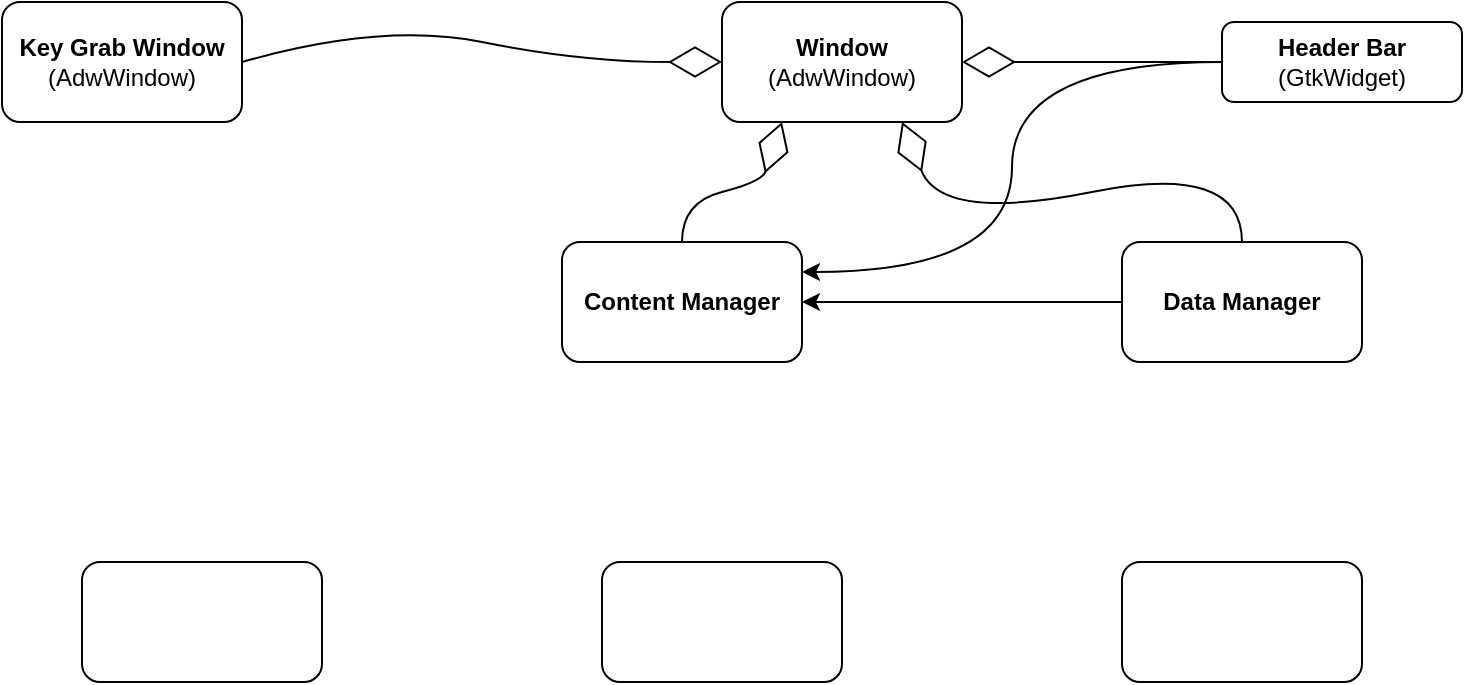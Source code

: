 <mxfile version="24.2.2" type="github">
  <diagram id="47968ZH2UGAHH1jrkv92" name="Страница — 1">
    <mxGraphModel dx="954" dy="637" grid="1" gridSize="10" guides="1" tooltips="1" connect="1" arrows="1" fold="1" page="1" pageScale="1" pageWidth="827" pageHeight="1169" math="0" shadow="0">
      <root>
        <mxCell id="0" />
        <mxCell id="1" parent="0" />
        <mxCell id="bGzbynP_THFLUyQUrvt6-11" value="&lt;div&gt;&lt;b&gt;Window&lt;/b&gt;&lt;/div&gt;&lt;div&gt;(AdwWindow)&lt;br&gt;&lt;/div&gt;" style="rounded=1;whiteSpace=wrap;html=1;" parent="1" vertex="1">
          <mxGeometry x="400" y="40" width="120" height="60" as="geometry" />
        </mxCell>
        <mxCell id="TEnQ_Mk2z_te3B2iNOMz-19" style="edgeStyle=orthogonalEdgeStyle;curved=1;rounded=0;orthogonalLoop=1;jettySize=auto;html=1;entryX=1;entryY=0.5;entryDx=0;entryDy=0;" edge="1" parent="1" source="bGzbynP_THFLUyQUrvt6-12" target="TEnQ_Mk2z_te3B2iNOMz-12">
          <mxGeometry relative="1" as="geometry">
            <mxPoint x="450" y="200" as="targetPoint" />
          </mxGeometry>
        </mxCell>
        <mxCell id="bGzbynP_THFLUyQUrvt6-12" value="&lt;b&gt;Data Manager&lt;/b&gt;" style="rounded=1;whiteSpace=wrap;html=1;" parent="1" vertex="1">
          <mxGeometry x="600" y="160" width="120" height="60" as="geometry" />
        </mxCell>
        <mxCell id="TEnQ_Mk2z_te3B2iNOMz-17" style="edgeStyle=orthogonalEdgeStyle;curved=1;rounded=0;orthogonalLoop=1;jettySize=auto;html=1;entryX=1;entryY=0.25;entryDx=0;entryDy=0;" edge="1" parent="1" source="bGzbynP_THFLUyQUrvt6-13" target="TEnQ_Mk2z_te3B2iNOMz-12">
          <mxGeometry relative="1" as="geometry" />
        </mxCell>
        <mxCell id="bGzbynP_THFLUyQUrvt6-13" value="&lt;div&gt;&lt;b&gt;Header Bar&lt;/b&gt;&lt;/div&gt;(GtkWidget)" style="rounded=1;whiteSpace=wrap;html=1;" parent="1" vertex="1">
          <mxGeometry x="650" y="50" width="120" height="40" as="geometry" />
        </mxCell>
        <mxCell id="TEnQ_Mk2z_te3B2iNOMz-11" value="" style="endArrow=diamondThin;endFill=0;endSize=24;html=1;rounded=0;curved=1;exitX=0;exitY=0.5;exitDx=0;exitDy=0;entryX=1;entryY=0.5;entryDx=0;entryDy=0;" edge="1" parent="1" source="bGzbynP_THFLUyQUrvt6-13" target="bGzbynP_THFLUyQUrvt6-11">
          <mxGeometry width="160" relative="1" as="geometry">
            <mxPoint x="510" y="140" as="sourcePoint" />
            <mxPoint x="670" y="140" as="targetPoint" />
          </mxGeometry>
        </mxCell>
        <mxCell id="TEnQ_Mk2z_te3B2iNOMz-12" value="&lt;b&gt;Content Manager&lt;/b&gt;" style="rounded=1;whiteSpace=wrap;html=1;" vertex="1" parent="1">
          <mxGeometry x="320" y="160" width="120" height="60" as="geometry" />
        </mxCell>
        <mxCell id="TEnQ_Mk2z_te3B2iNOMz-13" value="&lt;div&gt;&lt;b&gt;Key Grab Window&lt;/b&gt;&lt;/div&gt;&lt;div&gt;(AdwWindow)&lt;br&gt;&lt;/div&gt;" style="rounded=1;whiteSpace=wrap;html=1;" vertex="1" parent="1">
          <mxGeometry x="40" y="40" width="120" height="60" as="geometry" />
        </mxCell>
        <mxCell id="TEnQ_Mk2z_te3B2iNOMz-14" value="" style="endArrow=diamondThin;endFill=0;endSize=24;html=1;rounded=0;curved=1;exitX=1;exitY=0.5;exitDx=0;exitDy=0;entryX=0;entryY=0.5;entryDx=0;entryDy=0;" edge="1" parent="1" source="TEnQ_Mk2z_te3B2iNOMz-13" target="bGzbynP_THFLUyQUrvt6-11">
          <mxGeometry width="160" relative="1" as="geometry">
            <mxPoint x="300" y="220" as="sourcePoint" />
            <mxPoint x="460" y="220" as="targetPoint" />
            <Array as="points">
              <mxPoint x="230" y="50" />
              <mxPoint x="330" y="70" />
            </Array>
          </mxGeometry>
        </mxCell>
        <mxCell id="TEnQ_Mk2z_te3B2iNOMz-15" value="" style="endArrow=diamondThin;endFill=0;endSize=24;html=1;rounded=0;curved=1;exitX=0.5;exitY=0;exitDx=0;exitDy=0;entryX=0.25;entryY=1;entryDx=0;entryDy=0;" edge="1" parent="1" source="TEnQ_Mk2z_te3B2iNOMz-12" target="bGzbynP_THFLUyQUrvt6-11">
          <mxGeometry width="160" relative="1" as="geometry">
            <mxPoint x="300" y="220" as="sourcePoint" />
            <mxPoint x="460" y="220" as="targetPoint" />
            <Array as="points">
              <mxPoint x="380" y="140" />
              <mxPoint x="420" y="130" />
            </Array>
          </mxGeometry>
        </mxCell>
        <mxCell id="TEnQ_Mk2z_te3B2iNOMz-16" value="" style="endArrow=diamondThin;endFill=0;endSize=24;html=1;rounded=0;curved=1;entryX=0.75;entryY=1;entryDx=0;entryDy=0;exitX=0.5;exitY=0;exitDx=0;exitDy=0;" edge="1" parent="1" source="bGzbynP_THFLUyQUrvt6-12" target="bGzbynP_THFLUyQUrvt6-11">
          <mxGeometry width="160" relative="1" as="geometry">
            <mxPoint x="300" y="220" as="sourcePoint" />
            <mxPoint x="460" y="220" as="targetPoint" />
            <Array as="points">
              <mxPoint x="660" y="120" />
              <mxPoint x="510" y="150" />
            </Array>
          </mxGeometry>
        </mxCell>
        <mxCell id="TEnQ_Mk2z_te3B2iNOMz-20" value="" style="rounded=1;whiteSpace=wrap;html=1;" vertex="1" parent="1">
          <mxGeometry x="80" y="320" width="120" height="60" as="geometry" />
        </mxCell>
        <mxCell id="TEnQ_Mk2z_te3B2iNOMz-21" value="" style="rounded=1;whiteSpace=wrap;html=1;" vertex="1" parent="1">
          <mxGeometry x="340" y="320" width="120" height="60" as="geometry" />
        </mxCell>
        <mxCell id="TEnQ_Mk2z_te3B2iNOMz-22" value="" style="rounded=1;whiteSpace=wrap;html=1;" vertex="1" parent="1">
          <mxGeometry x="600" y="320" width="120" height="60" as="geometry" />
        </mxCell>
      </root>
    </mxGraphModel>
  </diagram>
</mxfile>
